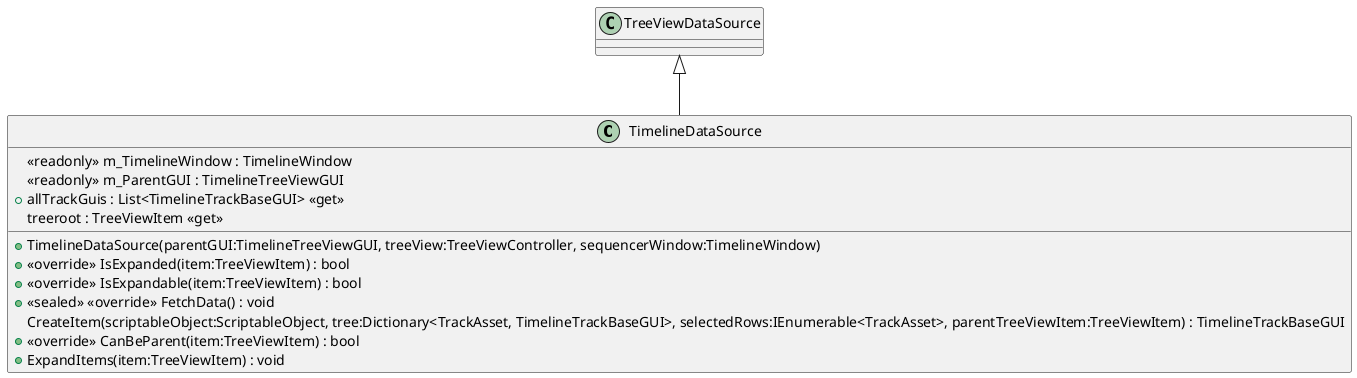 @startuml
class TimelineDataSource {
    <<readonly>> m_TimelineWindow : TimelineWindow
    <<readonly>> m_ParentGUI : TimelineTreeViewGUI
    + allTrackGuis : List<TimelineTrackBaseGUI> <<get>>
    treeroot : TreeViewItem <<get>>
    + TimelineDataSource(parentGUI:TimelineTreeViewGUI, treeView:TreeViewController, sequencerWindow:TimelineWindow)
    + <<override>> IsExpanded(item:TreeViewItem) : bool
    + <<override>> IsExpandable(item:TreeViewItem) : bool
    + <<sealed>> <<override>> FetchData() : void
    CreateItem(scriptableObject:ScriptableObject, tree:Dictionary<TrackAsset, TimelineTrackBaseGUI>, selectedRows:IEnumerable<TrackAsset>, parentTreeViewItem:TreeViewItem) : TimelineTrackBaseGUI
    + <<override>> CanBeParent(item:TreeViewItem) : bool
    + ExpandItems(item:TreeViewItem) : void
}
TreeViewDataSource <|-- TimelineDataSource
@enduml
